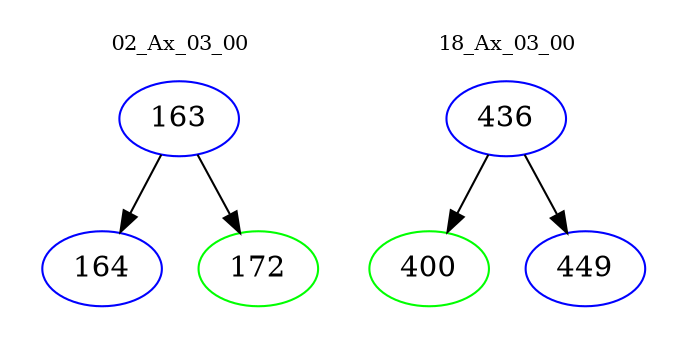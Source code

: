 digraph{
subgraph cluster_0 {
color = white
label = "02_Ax_03_00";
fontsize=10;
T0_163 [label="163", color="blue"]
T0_163 -> T0_164 [color="black"]
T0_164 [label="164", color="blue"]
T0_163 -> T0_172 [color="black"]
T0_172 [label="172", color="green"]
}
subgraph cluster_1 {
color = white
label = "18_Ax_03_00";
fontsize=10;
T1_436 [label="436", color="blue"]
T1_436 -> T1_400 [color="black"]
T1_400 [label="400", color="green"]
T1_436 -> T1_449 [color="black"]
T1_449 [label="449", color="blue"]
}
}
